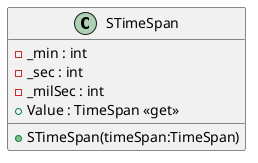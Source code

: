 @startuml
class STimeSpan {
    - _min : int
    - _sec : int
    - _milSec : int
    + STimeSpan(timeSpan:TimeSpan)
    + Value : TimeSpan <<get>>
}
@enduml
